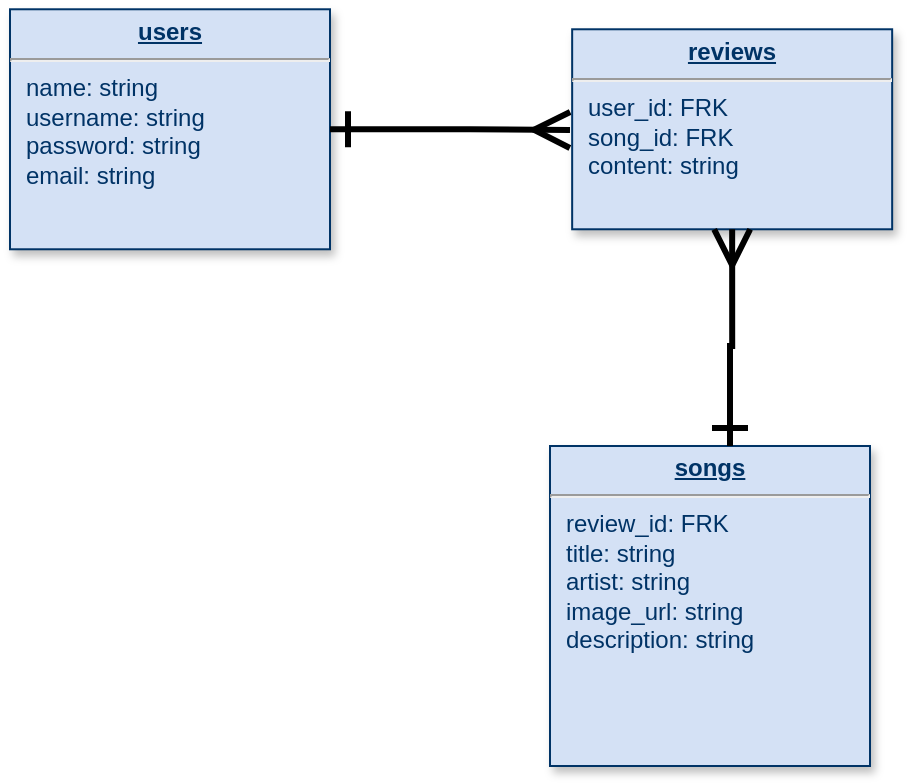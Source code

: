<mxfile version="14.9.6" type="github">
  <diagram name="Page-1" id="efa7a0a1-bf9b-a30e-e6df-94a7791c09e9">
    <mxGraphModel dx="1113" dy="626" grid="1" gridSize="10" guides="1" tooltips="1" connect="1" arrows="1" fold="1" page="1" pageScale="1" pageWidth="826" pageHeight="1169" background="none" math="0" shadow="0">
      <root>
        <mxCell id="0" />
        <mxCell id="1" parent="0" />
        <mxCell id="19" value="&lt;p style=&quot;margin: 0px ; margin-top: 4px ; text-align: center ; text-decoration: underline&quot;&gt;&lt;b&gt;users&lt;/b&gt;&lt;/p&gt;&lt;hr&gt;&lt;p style=&quot;margin: 0px ; margin-left: 8px&quot;&gt;name: string&lt;/p&gt;&lt;p style=&quot;margin: 0px ; margin-left: 8px&quot;&gt;username: string&lt;/p&gt;&lt;p style=&quot;margin: 0px ; margin-left: 8px&quot;&gt;password: string&lt;/p&gt;&lt;p style=&quot;margin: 0px ; margin-left: 8px&quot;&gt;email: string&lt;/p&gt;" style="verticalAlign=top;align=left;overflow=fill;fontSize=12;fontFamily=Helvetica;html=1;strokeColor=#003366;shadow=1;fillColor=#D4E1F5;fontColor=#003366" parent="1" vertex="1">
          <mxGeometry x="310.0" y="91.64" width="160" height="120" as="geometry" />
        </mxCell>
        <mxCell id="bpGgZCn_Hm16I18zejPd-114" style="edgeStyle=orthogonalEdgeStyle;rounded=0;orthogonalLoop=1;jettySize=auto;html=1;exitX=1;exitY=0.5;exitDx=0;exitDy=0;startArrow=ERone;startFill=0;endArrow=ERmany;endFill=0;endSize=14;startSize=14;strokeWidth=3;" edge="1" parent="1" source="19">
          <mxGeometry relative="1" as="geometry">
            <mxPoint x="590" y="152" as="targetPoint" />
            <Array as="points">
              <mxPoint x="540" y="152" />
            </Array>
          </mxGeometry>
        </mxCell>
        <mxCell id="23" value="&lt;p style=&quot;margin: 0px ; margin-top: 4px ; text-align: center ; text-decoration: underline&quot;&gt;&lt;b&gt;reviews&lt;/b&gt;&lt;/p&gt;&lt;hr&gt;&lt;p style=&quot;margin: 0px ; margin-left: 8px&quot;&gt;user_id: FRK&lt;/p&gt;&lt;p style=&quot;margin: 0px ; margin-left: 8px&quot;&gt;song_id: FRK&lt;/p&gt;&lt;p style=&quot;margin: 0px ; margin-left: 8px&quot;&gt;content: string&lt;/p&gt;" style="verticalAlign=top;align=left;overflow=fill;fontSize=12;fontFamily=Helvetica;html=1;strokeColor=#003366;shadow=1;fillColor=#D4E1F5;fontColor=#003366" parent="1" vertex="1">
          <mxGeometry x="591.08" y="101.64" width="160" height="100" as="geometry" />
        </mxCell>
        <mxCell id="25" value="&lt;p style=&quot;margin: 0px ; margin-top: 4px ; text-align: center ; text-decoration: underline&quot;&gt;&lt;b&gt;songs&lt;/b&gt;&lt;/p&gt;&lt;hr&gt;&lt;p style=&quot;margin: 0px ; margin-left: 8px&quot;&gt;review_id: FRK&lt;/p&gt;&lt;p style=&quot;margin: 0px ; margin-left: 8px&quot;&gt;title: string&lt;/p&gt;&lt;p style=&quot;margin: 0px ; margin-left: 8px&quot;&gt;artist: string&lt;/p&gt;&lt;p style=&quot;margin: 0px ; margin-left: 8px&quot;&gt;image_url: string&lt;/p&gt;&lt;p style=&quot;margin: 0px ; margin-left: 8px&quot;&gt;description: string&lt;/p&gt;" style="verticalAlign=top;align=left;overflow=fill;fontSize=12;fontFamily=Helvetica;html=1;strokeColor=#003366;shadow=1;fillColor=#D4E1F5;fontColor=#003366" parent="1" vertex="1">
          <mxGeometry x="580" y="310.0" width="160" height="160" as="geometry" />
        </mxCell>
        <mxCell id="bpGgZCn_Hm16I18zejPd-117" style="edgeStyle=orthogonalEdgeStyle;rounded=0;orthogonalLoop=1;jettySize=auto;html=1;startArrow=ERone;startFill=0;endArrow=ERmany;endFill=0;endSize=14;startSize=14;strokeWidth=3;entryX=0.5;entryY=1;entryDx=0;entryDy=0;" edge="1" parent="1" target="23">
          <mxGeometry relative="1" as="geometry">
            <mxPoint x="620" y="182" as="targetPoint" />
            <mxPoint x="670" y="310" as="sourcePoint" />
            <Array as="points">
              <mxPoint x="670" y="260" />
              <mxPoint x="671" y="202" />
            </Array>
          </mxGeometry>
        </mxCell>
      </root>
    </mxGraphModel>
  </diagram>
</mxfile>

